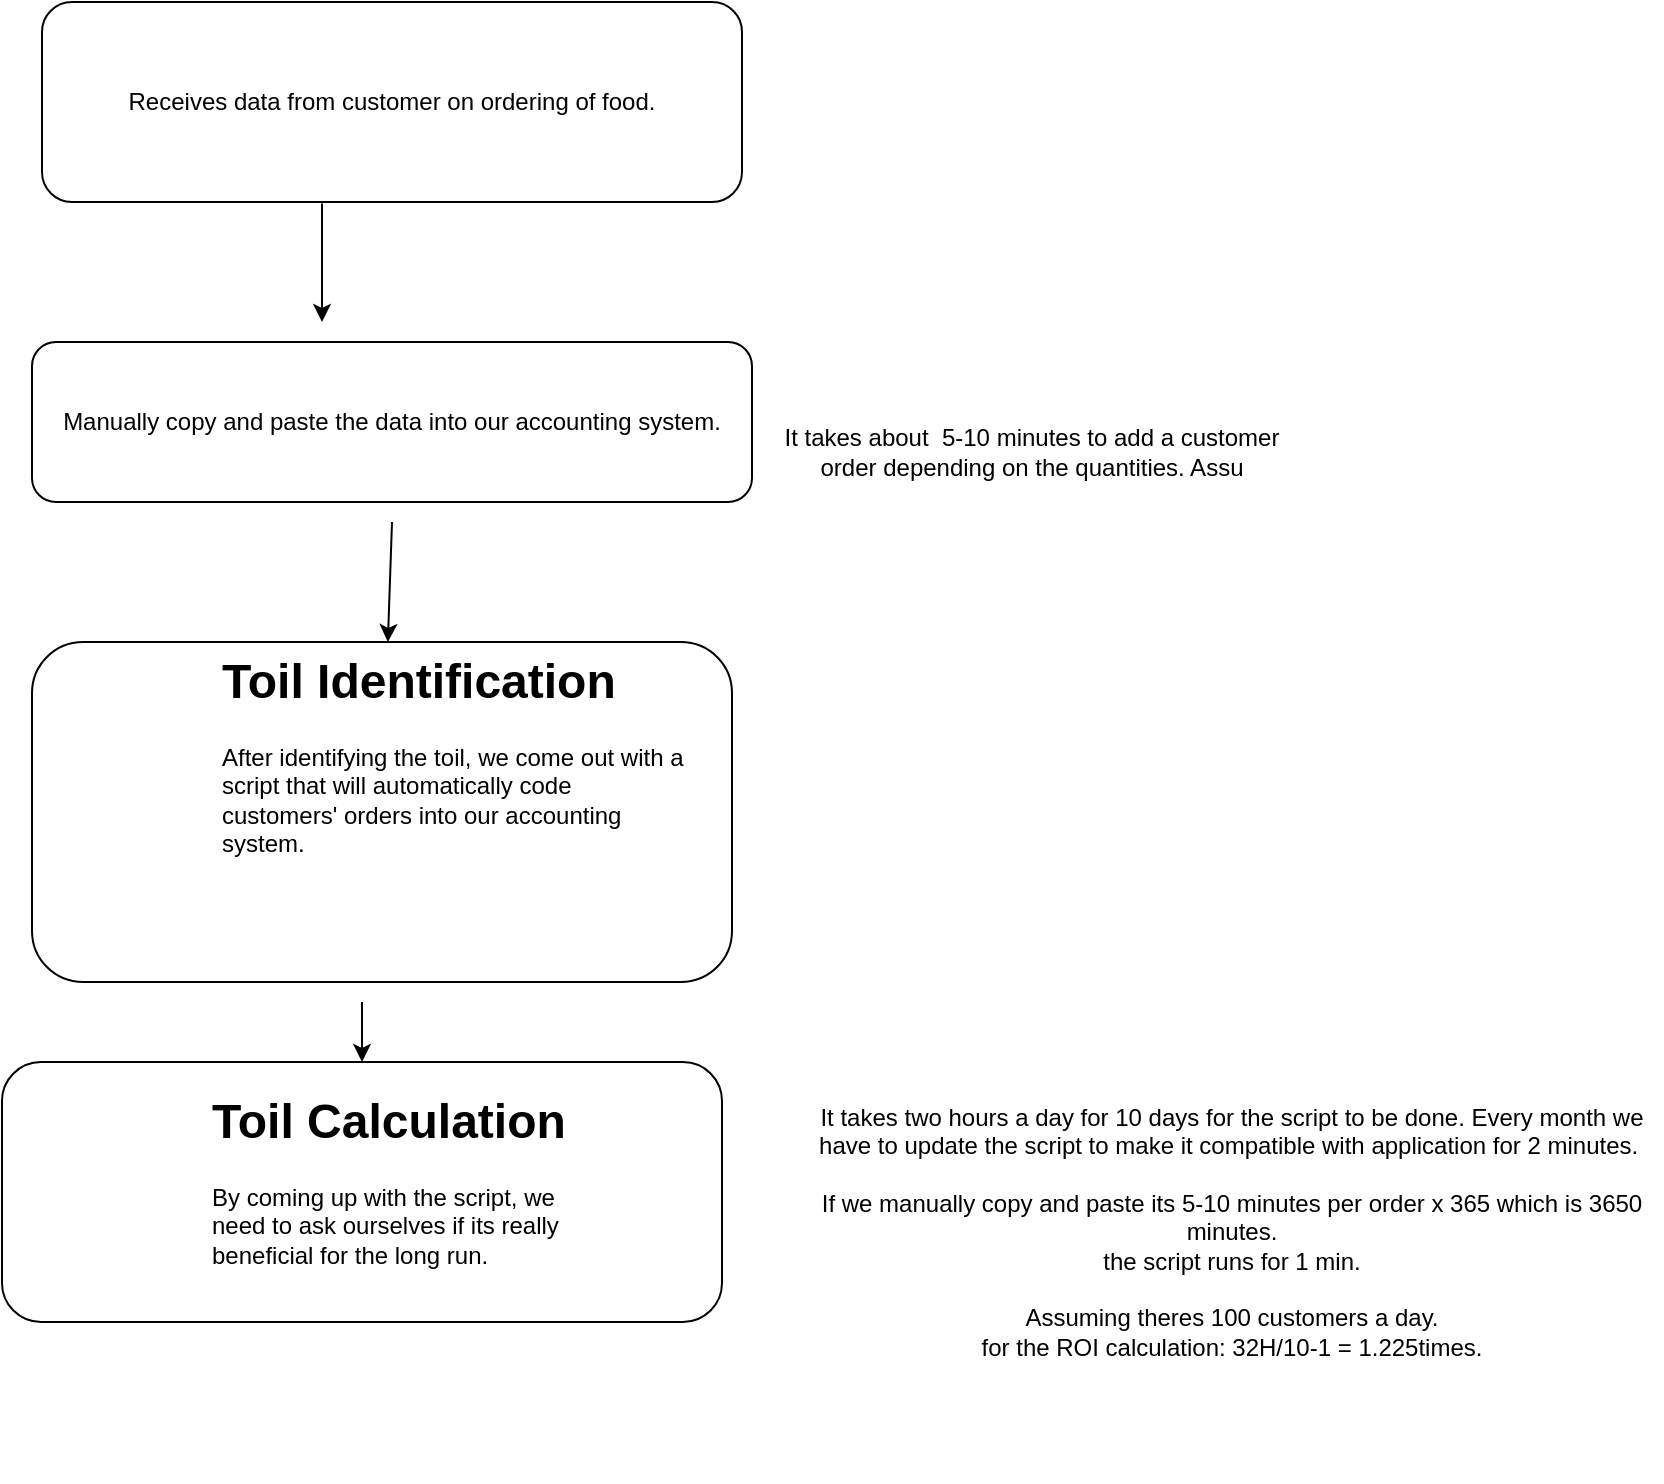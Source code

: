 <mxfile version="20.2.3" type="device"><diagram id="C5RBs43oDa-KdzZeNtuy" name="Page-1"><mxGraphModel dx="1483" dy="836" grid="1" gridSize="10" guides="1" tooltips="1" connect="1" arrows="1" fold="1" page="1" pageScale="1" pageWidth="827" pageHeight="1169" math="0" shadow="0"><root><mxCell id="WIyWlLk6GJQsqaUBKTNV-0"/><mxCell id="WIyWlLk6GJQsqaUBKTNV-1" parent="WIyWlLk6GJQsqaUBKTNV-0"/><mxCell id="bn8iwCPyLoQv1d7xxiEP-0" value="Receives data from customer on ordering of food." style="rounded=1;whiteSpace=wrap;html=1;" vertex="1" parent="WIyWlLk6GJQsqaUBKTNV-1"><mxGeometry x="250" y="10" width="350" height="100" as="geometry"/></mxCell><mxCell id="bn8iwCPyLoQv1d7xxiEP-1" value="" style="endArrow=classic;html=1;rounded=0;exitX=0.4;exitY=1.008;exitDx=0;exitDy=0;exitPerimeter=0;" edge="1" parent="WIyWlLk6GJQsqaUBKTNV-1" source="bn8iwCPyLoQv1d7xxiEP-0"><mxGeometry width="50" height="50" relative="1" as="geometry"><mxPoint x="390" y="320" as="sourcePoint"/><mxPoint x="390" y="170" as="targetPoint"/></mxGeometry></mxCell><mxCell id="bn8iwCPyLoQv1d7xxiEP-4" value="" style="endArrow=classic;html=1;rounded=0;exitX=0.75;exitY=1;exitDx=0;exitDy=0;" edge="1" parent="WIyWlLk6GJQsqaUBKTNV-1" source="bn8iwCPyLoQv1d7xxiEP-7" target="bn8iwCPyLoQv1d7xxiEP-5"><mxGeometry width="50" height="50" relative="1" as="geometry"><mxPoint x="450" y="270" as="sourcePoint"/><mxPoint x="450" y="350" as="targetPoint"/><Array as="points"/></mxGeometry></mxCell><mxCell id="bn8iwCPyLoQv1d7xxiEP-5" value="" style="rounded=1;whiteSpace=wrap;html=1;" vertex="1" parent="WIyWlLk6GJQsqaUBKTNV-1"><mxGeometry x="245" y="330" width="350" height="170" as="geometry"/></mxCell><mxCell id="bn8iwCPyLoQv1d7xxiEP-6" value="It takes about&amp;nbsp; 5-10 minutes to add a customer order depending on the quantities. Assu" style="text;html=1;strokeColor=none;fillColor=none;align=center;verticalAlign=middle;whiteSpace=wrap;rounded=0;" vertex="1" parent="WIyWlLk6GJQsqaUBKTNV-1"><mxGeometry x="620" y="170" width="250" height="130" as="geometry"/></mxCell><mxCell id="bn8iwCPyLoQv1d7xxiEP-7" value="Text" style="text;html=1;strokeColor=none;fillColor=none;align=center;verticalAlign=middle;whiteSpace=wrap;rounded=0;" vertex="1" parent="WIyWlLk6GJQsqaUBKTNV-1"><mxGeometry x="380" y="240" width="60" height="30" as="geometry"/></mxCell><mxCell id="bn8iwCPyLoQv1d7xxiEP-8" value="&lt;h1&gt;Toil Identification&lt;/h1&gt;&lt;p&gt;&lt;span style=&quot;text-align: center;&quot;&gt;After identifying the toil, we come out with a script that will automatically code customers' orders into our accounting system.&lt;/span&gt;&lt;br&gt;&lt;/p&gt;" style="text;html=1;strokeColor=none;fillColor=none;spacing=5;spacingTop=-20;whiteSpace=wrap;overflow=hidden;rounded=0;" vertex="1" parent="WIyWlLk6GJQsqaUBKTNV-1"><mxGeometry x="335" y="330" width="240" height="170" as="geometry"/></mxCell><mxCell id="bn8iwCPyLoQv1d7xxiEP-9" value="Manually copy and paste the data into our accounting system." style="rounded=1;whiteSpace=wrap;html=1;" vertex="1" parent="WIyWlLk6GJQsqaUBKTNV-1"><mxGeometry x="245" y="180" width="360" height="80" as="geometry"/></mxCell><mxCell id="bn8iwCPyLoQv1d7xxiEP-10" value="" style="endArrow=classic;html=1;rounded=0;" edge="1" parent="WIyWlLk6GJQsqaUBKTNV-1" target="bn8iwCPyLoQv1d7xxiEP-11"><mxGeometry width="50" height="50" relative="1" as="geometry"><mxPoint x="410" y="510" as="sourcePoint"/><mxPoint x="420" y="540" as="targetPoint"/></mxGeometry></mxCell><mxCell id="bn8iwCPyLoQv1d7xxiEP-11" value="" style="rounded=1;whiteSpace=wrap;html=1;" vertex="1" parent="WIyWlLk6GJQsqaUBKTNV-1"><mxGeometry x="230" y="540" width="360" height="130" as="geometry"/></mxCell><mxCell id="bn8iwCPyLoQv1d7xxiEP-12" value="&lt;h1&gt;Toil Calculation&lt;/h1&gt;&lt;p&gt;By coming up with the script, we need to ask ourselves if its really beneficial for the long run.&lt;/p&gt;" style="text;html=1;strokeColor=none;fillColor=none;spacing=5;spacingTop=-20;whiteSpace=wrap;overflow=hidden;rounded=0;" vertex="1" parent="WIyWlLk6GJQsqaUBKTNV-1"><mxGeometry x="330" y="550" width="190" height="120" as="geometry"/></mxCell><mxCell id="bn8iwCPyLoQv1d7xxiEP-13" value="It takes two hours a day for 10 days for the script to be done. Every month we have to update the script to make it compatible with application for 2 minutes.&amp;nbsp;&lt;br&gt;&lt;br&gt;If we manually copy and paste its 5-10 minutes per order x 365 which is 3650 minutes.&lt;br&gt;the script runs for 1 min.&lt;br&gt;&lt;br&gt;Assuming theres 100 customers a day.&lt;br&gt;for the ROI calculation: 32H/10-1 = 1.225times." style="text;html=1;strokeColor=none;fillColor=none;align=center;verticalAlign=middle;whiteSpace=wrap;rounded=0;" vertex="1" parent="WIyWlLk6GJQsqaUBKTNV-1"><mxGeometry x="630" y="500" width="430" height="250" as="geometry"/></mxCell></root></mxGraphModel></diagram></mxfile>